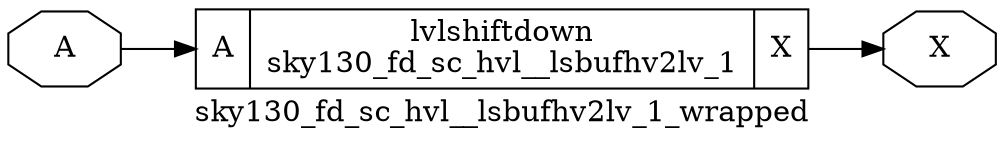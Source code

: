 digraph "sky130_fd_sc_hvl__lsbufhv2lv_1_wrapped" {
label="sky130_fd_sc_hvl__lsbufhv2lv_1_wrapped";
rankdir="LR";
remincross=true;
n1 [ shape=octagon, label="A", color="black", fontcolor="black" ];
n2 [ shape=octagon, label="X", color="black", fontcolor="black" ];
c3 [ shape=record, label="{{<p1> A}|lvlshiftdown\nsky130_fd_sc_hvl__lsbufhv2lv_1|{<p2> X}}" ];
n1:e -> c3:p1:w [color="black", label=""];
c3:p2:e -> n2:w [color="black", label=""];
}
